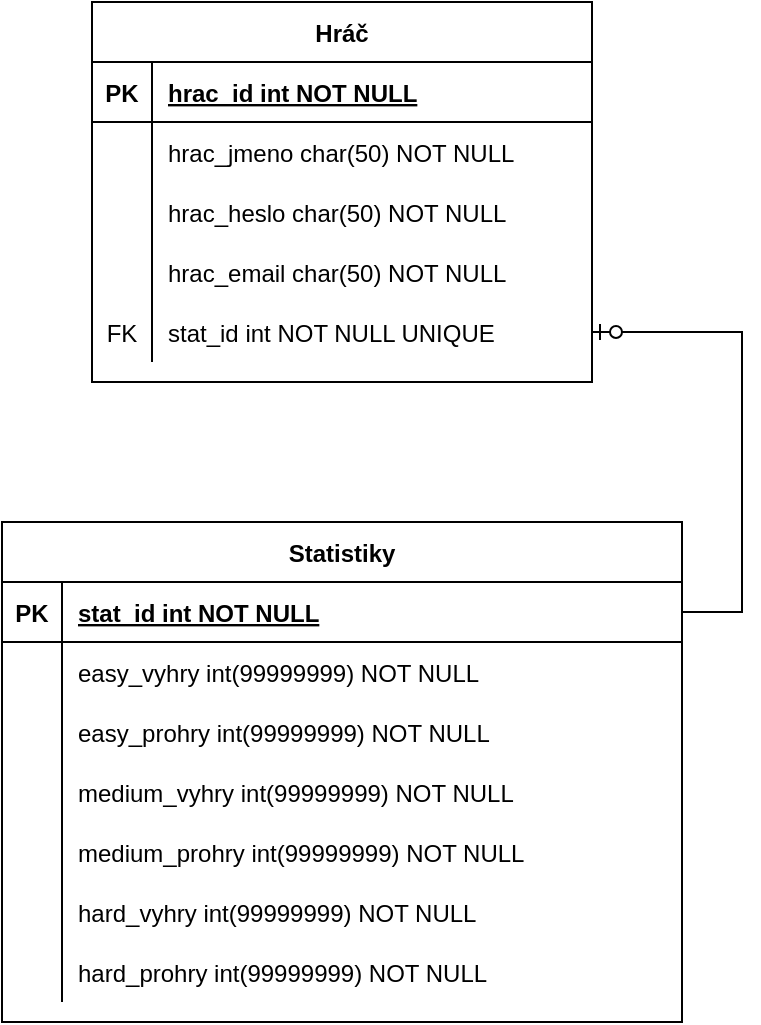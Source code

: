 <mxfile version="22.1.3" type="device">
  <diagram id="R2lEEEUBdFMjLlhIrx00" name="Page-1">
    <mxGraphModel dx="1226" dy="736" grid="1" gridSize="10" guides="1" tooltips="1" connect="1" arrows="1" fold="1" page="1" pageScale="1" pageWidth="850" pageHeight="1100" math="0" shadow="0" extFonts="Permanent Marker^https://fonts.googleapis.com/css?family=Permanent+Marker">
      <root>
        <mxCell id="0" />
        <mxCell id="1" parent="0" />
        <mxCell id="hLS37yPZ2t6tPGqg7-pv-10" value="Hráč" style="shape=table;startSize=30;container=1;collapsible=1;childLayout=tableLayout;fixedRows=1;rowLines=0;fontStyle=1;align=center;resizeLast=1;" parent="1" vertex="1">
          <mxGeometry x="300" y="270" width="250" height="190" as="geometry" />
        </mxCell>
        <mxCell id="hLS37yPZ2t6tPGqg7-pv-11" value="" style="shape=partialRectangle;collapsible=0;dropTarget=0;pointerEvents=0;fillColor=none;points=[[0,0.5],[1,0.5]];portConstraint=eastwest;top=0;left=0;right=0;bottom=1;" parent="hLS37yPZ2t6tPGqg7-pv-10" vertex="1">
          <mxGeometry y="30" width="250" height="30" as="geometry" />
        </mxCell>
        <mxCell id="hLS37yPZ2t6tPGqg7-pv-12" value="PK" style="shape=partialRectangle;overflow=hidden;connectable=0;fillColor=none;top=0;left=0;bottom=0;right=0;fontStyle=1;" parent="hLS37yPZ2t6tPGqg7-pv-11" vertex="1">
          <mxGeometry width="30" height="30" as="geometry">
            <mxRectangle width="30" height="30" as="alternateBounds" />
          </mxGeometry>
        </mxCell>
        <mxCell id="hLS37yPZ2t6tPGqg7-pv-13" value="hrac_id int NOT NULL " style="shape=partialRectangle;overflow=hidden;connectable=0;fillColor=none;top=0;left=0;bottom=0;right=0;align=left;spacingLeft=6;fontStyle=5;" parent="hLS37yPZ2t6tPGqg7-pv-11" vertex="1">
          <mxGeometry x="30" width="220" height="30" as="geometry">
            <mxRectangle width="220" height="30" as="alternateBounds" />
          </mxGeometry>
        </mxCell>
        <mxCell id="hLS37yPZ2t6tPGqg7-pv-14" value="" style="shape=partialRectangle;collapsible=0;dropTarget=0;pointerEvents=0;fillColor=none;points=[[0,0.5],[1,0.5]];portConstraint=eastwest;top=0;left=0;right=0;bottom=0;" parent="hLS37yPZ2t6tPGqg7-pv-10" vertex="1">
          <mxGeometry y="60" width="250" height="30" as="geometry" />
        </mxCell>
        <mxCell id="hLS37yPZ2t6tPGqg7-pv-15" value="" style="shape=partialRectangle;overflow=hidden;connectable=0;fillColor=none;top=0;left=0;bottom=0;right=0;" parent="hLS37yPZ2t6tPGqg7-pv-14" vertex="1">
          <mxGeometry width="30" height="30" as="geometry">
            <mxRectangle width="30" height="30" as="alternateBounds" />
          </mxGeometry>
        </mxCell>
        <mxCell id="hLS37yPZ2t6tPGqg7-pv-16" value="hrac_jmeno char(50) NOT NULL" style="shape=partialRectangle;overflow=hidden;connectable=0;fillColor=none;top=0;left=0;bottom=0;right=0;align=left;spacingLeft=6;" parent="hLS37yPZ2t6tPGqg7-pv-14" vertex="1">
          <mxGeometry x="30" width="220" height="30" as="geometry">
            <mxRectangle width="220" height="30" as="alternateBounds" />
          </mxGeometry>
        </mxCell>
        <mxCell id="hLS37yPZ2t6tPGqg7-pv-17" style="shape=partialRectangle;collapsible=0;dropTarget=0;pointerEvents=0;fillColor=none;points=[[0,0.5],[1,0.5]];portConstraint=eastwest;top=0;left=0;right=0;bottom=0;" parent="hLS37yPZ2t6tPGqg7-pv-10" vertex="1">
          <mxGeometry y="90" width="250" height="30" as="geometry" />
        </mxCell>
        <mxCell id="hLS37yPZ2t6tPGqg7-pv-18" style="shape=partialRectangle;overflow=hidden;connectable=0;fillColor=none;top=0;left=0;bottom=0;right=0;" parent="hLS37yPZ2t6tPGqg7-pv-17" vertex="1">
          <mxGeometry width="30" height="30" as="geometry">
            <mxRectangle width="30" height="30" as="alternateBounds" />
          </mxGeometry>
        </mxCell>
        <mxCell id="hLS37yPZ2t6tPGqg7-pv-19" value="hrac_heslo char(50) NOT NULL" style="shape=partialRectangle;overflow=hidden;connectable=0;fillColor=none;top=0;left=0;bottom=0;right=0;align=left;spacingLeft=6;" parent="hLS37yPZ2t6tPGqg7-pv-17" vertex="1">
          <mxGeometry x="30" width="220" height="30" as="geometry">
            <mxRectangle width="220" height="30" as="alternateBounds" />
          </mxGeometry>
        </mxCell>
        <mxCell id="hLS37yPZ2t6tPGqg7-pv-20" style="shape=partialRectangle;collapsible=0;dropTarget=0;pointerEvents=0;fillColor=none;points=[[0,0.5],[1,0.5]];portConstraint=eastwest;top=0;left=0;right=0;bottom=0;" parent="hLS37yPZ2t6tPGqg7-pv-10" vertex="1">
          <mxGeometry y="120" width="250" height="30" as="geometry" />
        </mxCell>
        <mxCell id="hLS37yPZ2t6tPGqg7-pv-21" style="shape=partialRectangle;overflow=hidden;connectable=0;fillColor=none;top=0;left=0;bottom=0;right=0;" parent="hLS37yPZ2t6tPGqg7-pv-20" vertex="1">
          <mxGeometry width="30" height="30" as="geometry">
            <mxRectangle width="30" height="30" as="alternateBounds" />
          </mxGeometry>
        </mxCell>
        <mxCell id="hLS37yPZ2t6tPGqg7-pv-22" value="hrac_email char(50) NOT NULL" style="shape=partialRectangle;overflow=hidden;connectable=0;fillColor=none;top=0;left=0;bottom=0;right=0;align=left;spacingLeft=6;" parent="hLS37yPZ2t6tPGqg7-pv-20" vertex="1">
          <mxGeometry x="30" width="220" height="30" as="geometry">
            <mxRectangle width="220" height="30" as="alternateBounds" />
          </mxGeometry>
        </mxCell>
        <mxCell id="GorJHR0PALKlaDxPjiS_-15" style="shape=partialRectangle;collapsible=0;dropTarget=0;pointerEvents=0;fillColor=none;points=[[0,0.5],[1,0.5]];portConstraint=eastwest;top=0;left=0;right=0;bottom=0;" parent="hLS37yPZ2t6tPGqg7-pv-10" vertex="1">
          <mxGeometry y="150" width="250" height="30" as="geometry" />
        </mxCell>
        <mxCell id="GorJHR0PALKlaDxPjiS_-16" value="FK" style="shape=partialRectangle;overflow=hidden;connectable=0;fillColor=none;top=0;left=0;bottom=0;right=0;" parent="GorJHR0PALKlaDxPjiS_-15" vertex="1">
          <mxGeometry width="30" height="30" as="geometry">
            <mxRectangle width="30" height="30" as="alternateBounds" />
          </mxGeometry>
        </mxCell>
        <mxCell id="GorJHR0PALKlaDxPjiS_-17" value="stat_id int NOT NULL UNIQUE" style="shape=partialRectangle;overflow=hidden;connectable=0;fillColor=none;top=0;left=0;bottom=0;right=0;align=left;spacingLeft=6;" parent="GorJHR0PALKlaDxPjiS_-15" vertex="1">
          <mxGeometry x="30" width="220" height="30" as="geometry">
            <mxRectangle width="220" height="30" as="alternateBounds" />
          </mxGeometry>
        </mxCell>
        <mxCell id="GorJHR0PALKlaDxPjiS_-2" value="Statistiky" style="shape=table;startSize=30;container=1;collapsible=1;childLayout=tableLayout;fixedRows=1;rowLines=0;fontStyle=1;align=center;resizeLast=1;" parent="1" vertex="1">
          <mxGeometry x="255" y="530" width="340" height="250" as="geometry" />
        </mxCell>
        <mxCell id="GorJHR0PALKlaDxPjiS_-3" value="" style="shape=partialRectangle;collapsible=0;dropTarget=0;pointerEvents=0;fillColor=none;points=[[0,0.5],[1,0.5]];portConstraint=eastwest;top=0;left=0;right=0;bottom=1;" parent="GorJHR0PALKlaDxPjiS_-2" vertex="1">
          <mxGeometry y="30" width="340" height="30" as="geometry" />
        </mxCell>
        <mxCell id="GorJHR0PALKlaDxPjiS_-4" value="PK" style="shape=partialRectangle;overflow=hidden;connectable=0;fillColor=none;top=0;left=0;bottom=0;right=0;fontStyle=1;" parent="GorJHR0PALKlaDxPjiS_-3" vertex="1">
          <mxGeometry width="30" height="30" as="geometry">
            <mxRectangle width="30" height="30" as="alternateBounds" />
          </mxGeometry>
        </mxCell>
        <mxCell id="GorJHR0PALKlaDxPjiS_-5" value="stat_id int NOT NULL " style="shape=partialRectangle;overflow=hidden;connectable=0;fillColor=none;top=0;left=0;bottom=0;right=0;align=left;spacingLeft=6;fontStyle=5;" parent="GorJHR0PALKlaDxPjiS_-3" vertex="1">
          <mxGeometry x="30" width="310" height="30" as="geometry">
            <mxRectangle width="310" height="30" as="alternateBounds" />
          </mxGeometry>
        </mxCell>
        <mxCell id="GorJHR0PALKlaDxPjiS_-6" value="" style="shape=partialRectangle;collapsible=0;dropTarget=0;pointerEvents=0;fillColor=none;points=[[0,0.5],[1,0.5]];portConstraint=eastwest;top=0;left=0;right=0;bottom=0;" parent="GorJHR0PALKlaDxPjiS_-2" vertex="1">
          <mxGeometry y="60" width="340" height="30" as="geometry" />
        </mxCell>
        <mxCell id="GorJHR0PALKlaDxPjiS_-7" value="" style="shape=partialRectangle;overflow=hidden;connectable=0;fillColor=none;top=0;left=0;bottom=0;right=0;" parent="GorJHR0PALKlaDxPjiS_-6" vertex="1">
          <mxGeometry width="30" height="30" as="geometry">
            <mxRectangle width="30" height="30" as="alternateBounds" />
          </mxGeometry>
        </mxCell>
        <mxCell id="GorJHR0PALKlaDxPjiS_-8" value="easy_vyhry int(99999999) NOT NULL" style="shape=partialRectangle;overflow=hidden;connectable=0;fillColor=none;top=0;left=0;bottom=0;right=0;align=left;spacingLeft=6;" parent="GorJHR0PALKlaDxPjiS_-6" vertex="1">
          <mxGeometry x="30" width="310" height="30" as="geometry">
            <mxRectangle width="310" height="30" as="alternateBounds" />
          </mxGeometry>
        </mxCell>
        <mxCell id="GorJHR0PALKlaDxPjiS_-9" style="shape=partialRectangle;collapsible=0;dropTarget=0;pointerEvents=0;fillColor=none;points=[[0,0.5],[1,0.5]];portConstraint=eastwest;top=0;left=0;right=0;bottom=0;" parent="GorJHR0PALKlaDxPjiS_-2" vertex="1">
          <mxGeometry y="90" width="340" height="30" as="geometry" />
        </mxCell>
        <mxCell id="GorJHR0PALKlaDxPjiS_-10" style="shape=partialRectangle;overflow=hidden;connectable=0;fillColor=none;top=0;left=0;bottom=0;right=0;" parent="GorJHR0PALKlaDxPjiS_-9" vertex="1">
          <mxGeometry width="30" height="30" as="geometry">
            <mxRectangle width="30" height="30" as="alternateBounds" />
          </mxGeometry>
        </mxCell>
        <mxCell id="GorJHR0PALKlaDxPjiS_-11" value="easy_prohry int(99999999) NOT NULL" style="shape=partialRectangle;overflow=hidden;connectable=0;fillColor=none;top=0;left=0;bottom=0;right=0;align=left;spacingLeft=6;" parent="GorJHR0PALKlaDxPjiS_-9" vertex="1">
          <mxGeometry x="30" width="310" height="30" as="geometry">
            <mxRectangle width="310" height="30" as="alternateBounds" />
          </mxGeometry>
        </mxCell>
        <mxCell id="BvyfYMN7DN399pAnjcP5-1" style="shape=partialRectangle;collapsible=0;dropTarget=0;pointerEvents=0;fillColor=none;points=[[0,0.5],[1,0.5]];portConstraint=eastwest;top=0;left=0;right=0;bottom=0;" vertex="1" parent="GorJHR0PALKlaDxPjiS_-2">
          <mxGeometry y="120" width="340" height="30" as="geometry" />
        </mxCell>
        <mxCell id="BvyfYMN7DN399pAnjcP5-2" style="shape=partialRectangle;overflow=hidden;connectable=0;fillColor=none;top=0;left=0;bottom=0;right=0;" vertex="1" parent="BvyfYMN7DN399pAnjcP5-1">
          <mxGeometry width="30" height="30" as="geometry">
            <mxRectangle width="30" height="30" as="alternateBounds" />
          </mxGeometry>
        </mxCell>
        <mxCell id="BvyfYMN7DN399pAnjcP5-3" value="medium_vyhry int(99999999) NOT NULL" style="shape=partialRectangle;overflow=hidden;connectable=0;fillColor=none;top=0;left=0;bottom=0;right=0;align=left;spacingLeft=6;" vertex="1" parent="BvyfYMN7DN399pAnjcP5-1">
          <mxGeometry x="30" width="310" height="30" as="geometry">
            <mxRectangle width="310" height="30" as="alternateBounds" />
          </mxGeometry>
        </mxCell>
        <mxCell id="BvyfYMN7DN399pAnjcP5-4" style="shape=partialRectangle;collapsible=0;dropTarget=0;pointerEvents=0;fillColor=none;points=[[0,0.5],[1,0.5]];portConstraint=eastwest;top=0;left=0;right=0;bottom=0;" vertex="1" parent="GorJHR0PALKlaDxPjiS_-2">
          <mxGeometry y="150" width="340" height="30" as="geometry" />
        </mxCell>
        <mxCell id="BvyfYMN7DN399pAnjcP5-5" style="shape=partialRectangle;overflow=hidden;connectable=0;fillColor=none;top=0;left=0;bottom=0;right=0;" vertex="1" parent="BvyfYMN7DN399pAnjcP5-4">
          <mxGeometry width="30" height="30" as="geometry">
            <mxRectangle width="30" height="30" as="alternateBounds" />
          </mxGeometry>
        </mxCell>
        <mxCell id="BvyfYMN7DN399pAnjcP5-6" value="medium_prohry int(99999999) NOT NULL" style="shape=partialRectangle;overflow=hidden;connectable=0;fillColor=none;top=0;left=0;bottom=0;right=0;align=left;spacingLeft=6;" vertex="1" parent="BvyfYMN7DN399pAnjcP5-4">
          <mxGeometry x="30" width="310" height="30" as="geometry">
            <mxRectangle width="310" height="30" as="alternateBounds" />
          </mxGeometry>
        </mxCell>
        <mxCell id="BvyfYMN7DN399pAnjcP5-7" style="shape=partialRectangle;collapsible=0;dropTarget=0;pointerEvents=0;fillColor=none;points=[[0,0.5],[1,0.5]];portConstraint=eastwest;top=0;left=0;right=0;bottom=0;" vertex="1" parent="GorJHR0PALKlaDxPjiS_-2">
          <mxGeometry y="180" width="340" height="30" as="geometry" />
        </mxCell>
        <mxCell id="BvyfYMN7DN399pAnjcP5-8" style="shape=partialRectangle;overflow=hidden;connectable=0;fillColor=none;top=0;left=0;bottom=0;right=0;" vertex="1" parent="BvyfYMN7DN399pAnjcP5-7">
          <mxGeometry width="30" height="30" as="geometry">
            <mxRectangle width="30" height="30" as="alternateBounds" />
          </mxGeometry>
        </mxCell>
        <mxCell id="BvyfYMN7DN399pAnjcP5-9" value="hard_vyhry int(99999999) NOT NULL" style="shape=partialRectangle;overflow=hidden;connectable=0;fillColor=none;top=0;left=0;bottom=0;right=0;align=left;spacingLeft=6;" vertex="1" parent="BvyfYMN7DN399pAnjcP5-7">
          <mxGeometry x="30" width="310" height="30" as="geometry">
            <mxRectangle width="310" height="30" as="alternateBounds" />
          </mxGeometry>
        </mxCell>
        <mxCell id="BvyfYMN7DN399pAnjcP5-10" style="shape=partialRectangle;collapsible=0;dropTarget=0;pointerEvents=0;fillColor=none;points=[[0,0.5],[1,0.5]];portConstraint=eastwest;top=0;left=0;right=0;bottom=0;" vertex="1" parent="GorJHR0PALKlaDxPjiS_-2">
          <mxGeometry y="210" width="340" height="30" as="geometry" />
        </mxCell>
        <mxCell id="BvyfYMN7DN399pAnjcP5-11" style="shape=partialRectangle;overflow=hidden;connectable=0;fillColor=none;top=0;left=0;bottom=0;right=0;" vertex="1" parent="BvyfYMN7DN399pAnjcP5-10">
          <mxGeometry width="30" height="30" as="geometry">
            <mxRectangle width="30" height="30" as="alternateBounds" />
          </mxGeometry>
        </mxCell>
        <mxCell id="BvyfYMN7DN399pAnjcP5-12" value="hard_prohry int(99999999) NOT NULL" style="shape=partialRectangle;overflow=hidden;connectable=0;fillColor=none;top=0;left=0;bottom=0;right=0;align=left;spacingLeft=6;" vertex="1" parent="BvyfYMN7DN399pAnjcP5-10">
          <mxGeometry x="30" width="310" height="30" as="geometry">
            <mxRectangle width="310" height="30" as="alternateBounds" />
          </mxGeometry>
        </mxCell>
        <mxCell id="GorJHR0PALKlaDxPjiS_-18" value="" style="edgeStyle=entityRelationEdgeStyle;fontSize=12;html=1;endArrow=ERzeroToOne;endFill=1;rounded=0;" parent="1" source="GorJHR0PALKlaDxPjiS_-3" target="GorJHR0PALKlaDxPjiS_-15" edge="1">
          <mxGeometry width="100" height="100" relative="1" as="geometry">
            <mxPoint x="360" y="400" as="sourcePoint" />
            <mxPoint x="380" y="300" as="targetPoint" />
          </mxGeometry>
        </mxCell>
      </root>
    </mxGraphModel>
  </diagram>
</mxfile>

